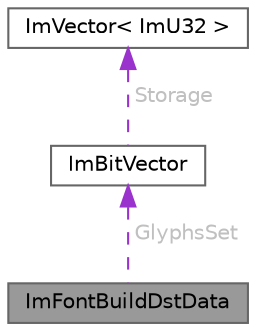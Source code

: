 digraph "ImFontBuildDstData"
{
 // LATEX_PDF_SIZE
  bgcolor="transparent";
  edge [fontname=Helvetica,fontsize=10,labelfontname=Helvetica,labelfontsize=10];
  node [fontname=Helvetica,fontsize=10,shape=box,height=0.2,width=0.4];
  Node1 [id="Node000001",label="ImFontBuildDstData",height=0.2,width=0.4,color="gray40", fillcolor="grey60", style="filled", fontcolor="black",tooltip=" "];
  Node2 -> Node1 [id="edge1_Node000001_Node000002",dir="back",color="darkorchid3",style="dashed",tooltip=" ",label=" GlyphsSet",fontcolor="grey" ];
  Node2 [id="Node000002",label="ImBitVector",height=0.2,width=0.4,color="gray40", fillcolor="white", style="filled",URL="$struct_im_bit_vector.html",tooltip=" "];
  Node3 -> Node2 [id="edge2_Node000002_Node000003",dir="back",color="darkorchid3",style="dashed",tooltip=" ",label=" Storage",fontcolor="grey" ];
  Node3 [id="Node000003",label="ImVector\< ImU32 \>",height=0.2,width=0.4,color="gray40", fillcolor="white", style="filled",URL="$struct_im_vector.html",tooltip=" "];
}
